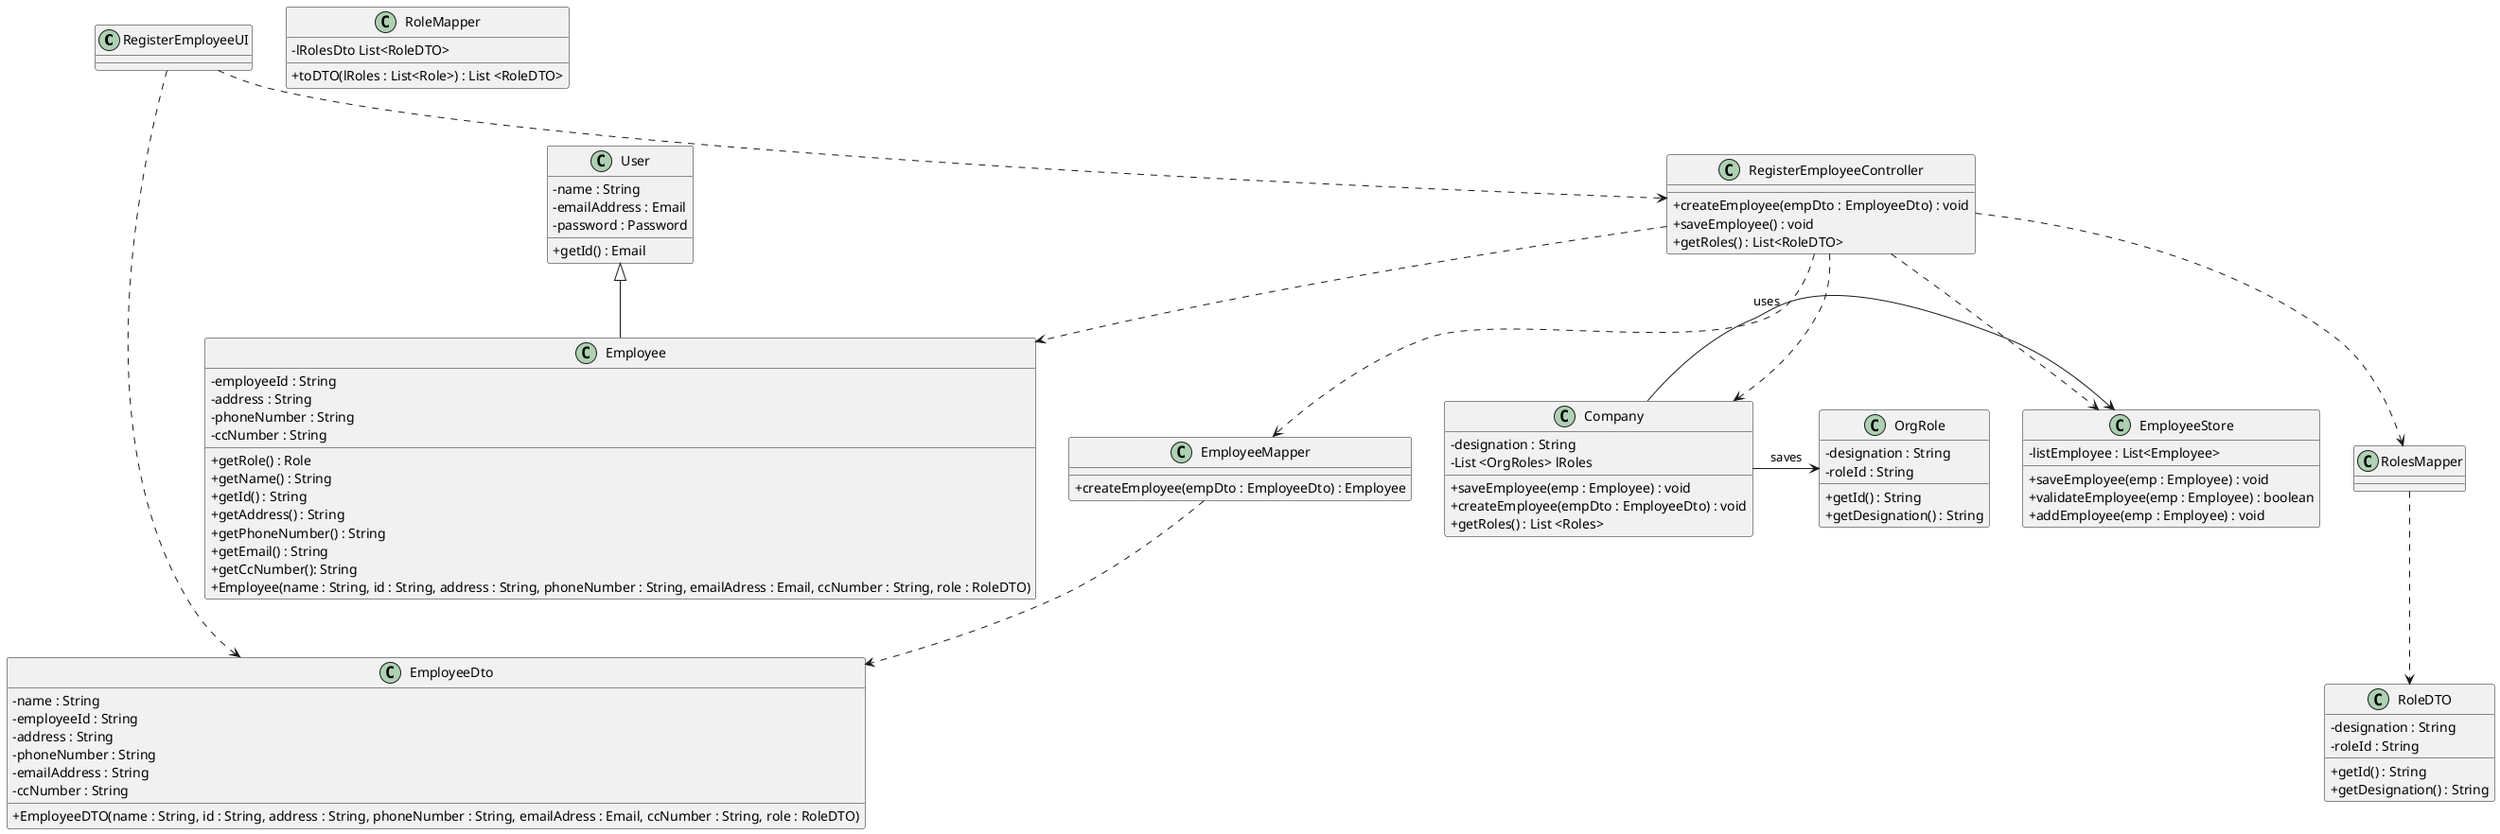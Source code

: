 @startuml
skinparam classAttributeIconSize 0

class RegisterEmployeeUI {}

class RegisterEmployeeController {
  +createEmployee(empDto : EmployeeDto) : void
  +saveEmployee() : void
  +getRoles() : List<RoleDTO>
}

class Company {
  -designation : String
  -List <OrgRoles> lRoles
  +saveEmployee(emp : Employee) : void
  +createEmployee(empDto : EmployeeDto) : void
  +getRoles() : List <Roles>
}

class RoleMapper {
  -lRolesDto List<RoleDTO>
  +toDTO(lRoles : List<Role>) : List <RoleDTO>
}

class EmployeeDto {
  -name : String
  -employeeId : String
  -address : String
  -phoneNumber : String
  -emailAddress : String
  -ccNumber : String
  +EmployeeDTO(name : String, id : String, address : String, phoneNumber : String, emailAdress : Email, ccNumber : String, role : RoleDTO)
}

class User {
  -name : String
  -emailAddress : Email
  -password : Password
  +getId() : Email
}

class OrgRole{
  -designation : String
  -roleId : String
  +getId() : String
  +getDesignation() : String
}

class EmployeeMapper {
  +createEmployee(empDto : EmployeeDto) : Employee

}

class Employee extends User {
  -employeeId : String
  -address : String
  -phoneNumber : String
  -ccNumber : String
  +getRole() : Role
  +getName() : String
  +getId() : String
  +getAddress() : String
  +getPhoneNumber() : String
  +getEmail() : String
  +getCcNumber(): String
  +Employee(name : String, id : String, address : String, phoneNumber : String, emailAdress : Email, ccNumber : String, role : RoleDTO)
}

class RoleDTO{
  -designation : String
  -roleId : String
  +getId() : String
  +getDesignation() : String
}

class EmployeeStore {
  -listEmployee : List<Employee>
  +saveEmployee(emp : Employee) : void
  +validateEmployee(emp : Employee) : boolean
  +addEmployee(emp : Employee) : void
}



RegisterEmployeeUI ..> RegisterEmployeeController
RegisterEmployeeUI ..> EmployeeDto
RegisterEmployeeController ..> Company
RegisterEmployeeController ..> RolesMapper
RegisterEmployeeController ..> Employee
RegisterEmployeeController ..> EmployeeStore
RegisterEmployeeController ..> EmployeeMapper
Company -> EmployeeStore : uses
EmployeeMapper ..> EmployeeDto
RolesMapper ..> RoleDTO
Company -> OrgRole : saves



@enduml